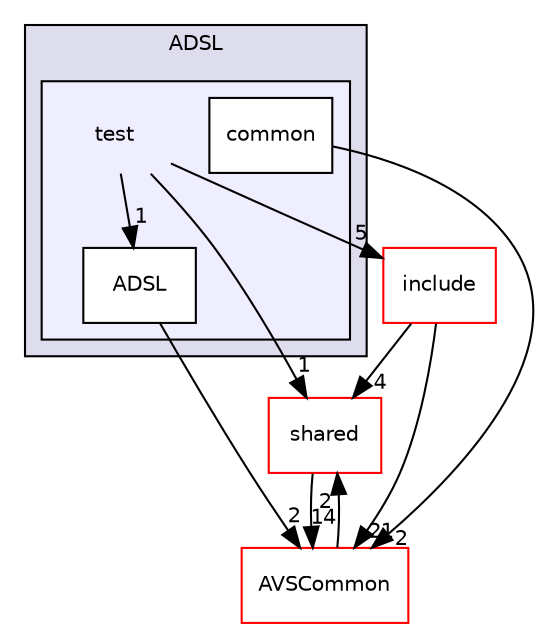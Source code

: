 digraph "/workplace/avs-device-sdk/ADSL/test" {
  compound=true
  node [ fontsize="10", fontname="Helvetica"];
  edge [ labelfontsize="10", labelfontname="Helvetica"];
  subgraph clusterdir_edb1b7e8f1a5d5a1b864206edd6d398d {
    graph [ bgcolor="#ddddee", pencolor="black", label="ADSL" fontname="Helvetica", fontsize="10", URL="dir_edb1b7e8f1a5d5a1b864206edd6d398d.html"]
  subgraph clusterdir_643f80818ad84cb2dca1de60fca00683 {
    graph [ bgcolor="#eeeeff", pencolor="black", label="" URL="dir_643f80818ad84cb2dca1de60fca00683.html"];
    dir_643f80818ad84cb2dca1de60fca00683 [shape=plaintext label="test"];
    dir_d86d748ec05cd243cab7cd79a40f06a5 [shape=box label="ADSL" color="black" fillcolor="white" style="filled" URL="dir_d86d748ec05cd243cab7cd79a40f06a5.html"];
    dir_02335798eec36b71c251fc26ad440772 [shape=box label="common" color="black" fillcolor="white" style="filled" URL="dir_02335798eec36b71c251fc26ad440772.html"];
  }
  }
  dir_9982052f7ce695d12571567315b2fafa [shape=box label="shared" fillcolor="white" style="filled" color="red" URL="dir_9982052f7ce695d12571567315b2fafa.html"];
  dir_0ad8890ca26b658b7f4a1511f46d3706 [shape=box label="include" fillcolor="white" style="filled" color="red" URL="dir_0ad8890ca26b658b7f4a1511f46d3706.html"];
  dir_13e65effb2bde530b17b3d5eefcd0266 [shape=box label="AVSCommon" fillcolor="white" style="filled" color="red" URL="dir_13e65effb2bde530b17b3d5eefcd0266.html"];
  dir_9982052f7ce695d12571567315b2fafa->dir_13e65effb2bde530b17b3d5eefcd0266 [headlabel="14", labeldistance=1.5 headhref="dir_000598_000017.html"];
  dir_0ad8890ca26b658b7f4a1511f46d3706->dir_9982052f7ce695d12571567315b2fafa [headlabel="4", labeldistance=1.5 headhref="dir_000012_000598.html"];
  dir_0ad8890ca26b658b7f4a1511f46d3706->dir_13e65effb2bde530b17b3d5eefcd0266 [headlabel="21", labeldistance=1.5 headhref="dir_000012_000017.html"];
  dir_02335798eec36b71c251fc26ad440772->dir_13e65effb2bde530b17b3d5eefcd0266 [headlabel="2", labeldistance=1.5 headhref="dir_000022_000017.html"];
  dir_13e65effb2bde530b17b3d5eefcd0266->dir_9982052f7ce695d12571567315b2fafa [headlabel="2", labeldistance=1.5 headhref="dir_000017_000598.html"];
  dir_d86d748ec05cd243cab7cd79a40f06a5->dir_13e65effb2bde530b17b3d5eefcd0266 [headlabel="2", labeldistance=1.5 headhref="dir_000016_000017.html"];
  dir_643f80818ad84cb2dca1de60fca00683->dir_9982052f7ce695d12571567315b2fafa [headlabel="1", labeldistance=1.5 headhref="dir_000015_000598.html"];
  dir_643f80818ad84cb2dca1de60fca00683->dir_0ad8890ca26b658b7f4a1511f46d3706 [headlabel="5", labeldistance=1.5 headhref="dir_000015_000012.html"];
  dir_643f80818ad84cb2dca1de60fca00683->dir_d86d748ec05cd243cab7cd79a40f06a5 [headlabel="1", labeldistance=1.5 headhref="dir_000015_000016.html"];
}
